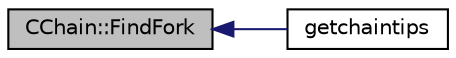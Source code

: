 digraph "CChain::FindFork"
{
  edge [fontname="Helvetica",fontsize="10",labelfontname="Helvetica",labelfontsize="10"];
  node [fontname="Helvetica",fontsize="10",shape=record];
  rankdir="LR";
  Node136 [label="CChain::FindFork",height=0.2,width=0.4,color="black", fillcolor="grey75", style="filled", fontcolor="black"];
  Node136 -> Node137 [dir="back",color="midnightblue",fontsize="10",style="solid",fontname="Helvetica"];
  Node137 [label="getchaintips",height=0.2,width=0.4,color="black", fillcolor="white", style="filled",URL="$rpcblockchain_8cpp.html#a1075c2ee1de1658c351332c76237dea0"];
}
